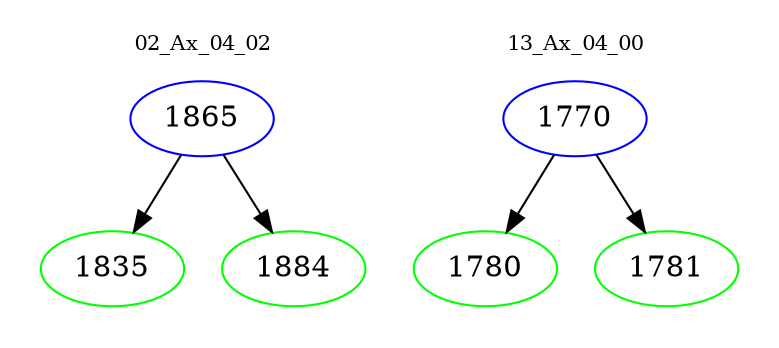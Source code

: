 digraph{
subgraph cluster_0 {
color = white
label = "02_Ax_04_02";
fontsize=10;
T0_1865 [label="1865", color="blue"]
T0_1865 -> T0_1835 [color="black"]
T0_1835 [label="1835", color="green"]
T0_1865 -> T0_1884 [color="black"]
T0_1884 [label="1884", color="green"]
}
subgraph cluster_1 {
color = white
label = "13_Ax_04_00";
fontsize=10;
T1_1770 [label="1770", color="blue"]
T1_1770 -> T1_1780 [color="black"]
T1_1780 [label="1780", color="green"]
T1_1770 -> T1_1781 [color="black"]
T1_1781 [label="1781", color="green"]
}
}
